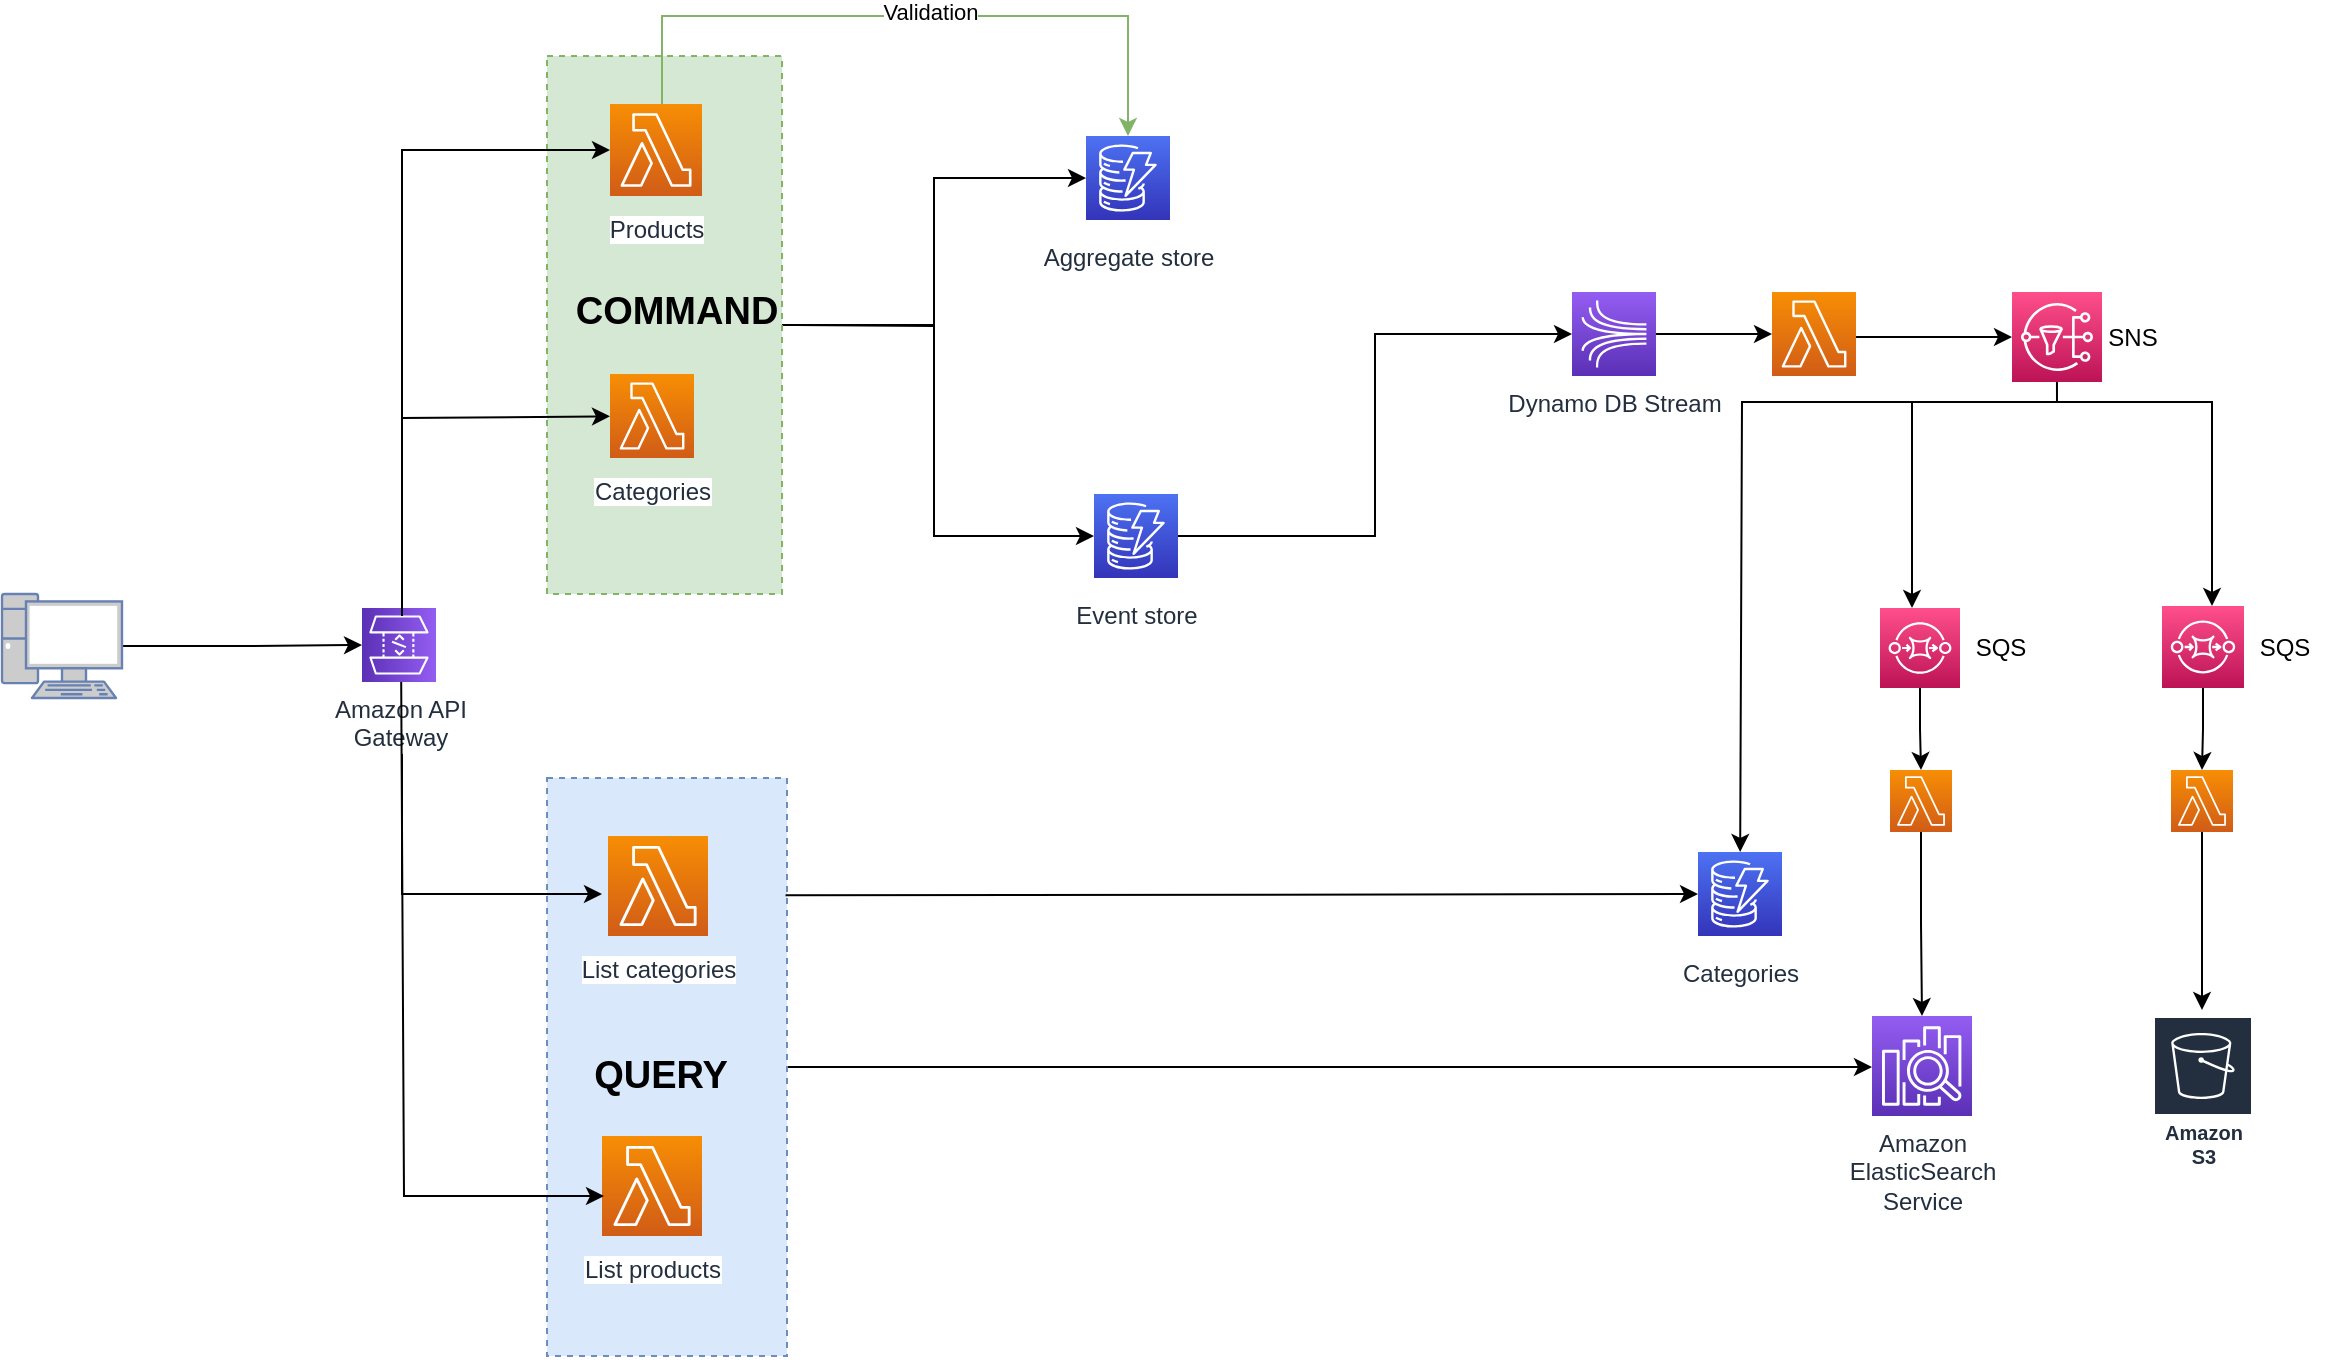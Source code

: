 <mxfile version="16.5.3" type="github">
  <diagram id="Ht1M8jgEwFfnCIfOTk4-" name="Page-1">
    <mxGraphModel dx="1648" dy="712" grid="1" gridSize="10" guides="1" tooltips="1" connect="1" arrows="1" fold="1" page="1" pageScale="1" pageWidth="1169" pageHeight="827" math="0" shadow="0">
      <root>
        <mxCell id="0" />
        <mxCell id="1" parent="0" />
        <mxCell id="GBsECiFbeyGKXCBm6ZJ--87" style="edgeStyle=orthogonalEdgeStyle;rounded=0;orthogonalLoop=1;jettySize=auto;html=1;fontSize=19;" parent="1" source="GBsECiFbeyGKXCBm6ZJ--56" target="UEzPUAAOIrF-is8g5C7q-119" edge="1">
          <mxGeometry relative="1" as="geometry">
            <mxPoint x="490" y="234.5" as="targetPoint" />
          </mxGeometry>
        </mxCell>
        <mxCell id="GBsECiFbeyGKXCBm6ZJ--56" value="" style="rounded=0;whiteSpace=wrap;html=1;dashed=1;fillColor=#d5e8d4;strokeColor=#82b366;" parent="1" vertex="1">
          <mxGeometry x="292.5" y="100" width="117.5" height="269" as="geometry" />
        </mxCell>
        <mxCell id="GBsECiFbeyGKXCBm6ZJ--110" style="edgeStyle=orthogonalEdgeStyle;rounded=0;orthogonalLoop=1;jettySize=auto;html=1;fontSize=19;" parent="1" source="GBsECiFbeyGKXCBm6ZJ--52" target="UEzPUAAOIrF-is8g5C7q-120" edge="1">
          <mxGeometry relative="1" as="geometry">
            <Array as="points">
              <mxPoint x="700" y="606" />
              <mxPoint x="700" y="606" />
            </Array>
          </mxGeometry>
        </mxCell>
        <mxCell id="GBsECiFbeyGKXCBm6ZJ--52" value="" style="rounded=0;whiteSpace=wrap;html=1;dashed=1;fillColor=#dae8fc;strokeColor=#6c8ebf;" parent="1" vertex="1">
          <mxGeometry x="292.5" y="461" width="120" height="289" as="geometry" />
        </mxCell>
        <mxCell id="UEzPUAAOIrF-is8g5C7q-113" value="Products" style="outlineConnect=0;fontColor=#232F3E;gradientColor=#F78E04;gradientDirection=north;fillColor=#D05C17;strokeColor=#ffffff;dashed=0;verticalLabelPosition=bottom;verticalAlign=top;align=center;html=1;fontSize=12;fontStyle=0;aspect=fixed;shape=mxgraph.aws4.resourceIcon;resIcon=mxgraph.aws4.lambda;labelBackgroundColor=#ffffff;spacingTop=3;" parent="1" vertex="1">
          <mxGeometry x="324" y="124" width="46" height="46" as="geometry" />
        </mxCell>
        <mxCell id="GBsECiFbeyGKXCBm6ZJ--49" style="edgeStyle=orthogonalEdgeStyle;rounded=0;orthogonalLoop=1;jettySize=auto;html=1;" parent="1" edge="1">
          <mxGeometry relative="1" as="geometry">
            <mxPoint x="220" y="442" as="sourcePoint" />
            <mxPoint x="320" y="519" as="targetPoint" />
            <Array as="points">
              <mxPoint x="220" y="519" />
            </Array>
          </mxGeometry>
        </mxCell>
        <mxCell id="UEzPUAAOIrF-is8g5C7q-114" value="Amazon API&lt;br&gt;Gateway&lt;br&gt;" style="outlineConnect=0;fontColor=#232F3E;gradientColor=#945DF2;gradientDirection=north;fillColor=#5A30B5;strokeColor=#ffffff;dashed=0;verticalLabelPosition=bottom;verticalAlign=top;align=center;html=1;fontSize=12;fontStyle=0;aspect=fixed;shape=mxgraph.aws4.resourceIcon;resIcon=mxgraph.aws4.api_gateway;labelBackgroundColor=#ffffff;direction=south;" parent="1" vertex="1">
          <mxGeometry x="200" y="376" width="37" height="37" as="geometry" />
        </mxCell>
        <mxCell id="GBsECiFbeyGKXCBm6ZJ--88" style="edgeStyle=orthogonalEdgeStyle;rounded=0;orthogonalLoop=1;jettySize=auto;html=1;entryX=0;entryY=0.5;entryDx=0;entryDy=0;entryPerimeter=0;fontSize=19;" parent="1" source="y-va335iiFKoZHgHFdhD-2" target="GBsECiFbeyGKXCBm6ZJ--7" edge="1">
          <mxGeometry relative="1" as="geometry">
            <mxPoint x="587" y="330" as="sourcePoint" />
          </mxGeometry>
        </mxCell>
        <mxCell id="UEzPUAAOIrF-is8g5C7q-119" value="Aggregate store" style="outlineConnect=0;fontColor=#232F3E;gradientColor=#4D72F3;gradientDirection=north;fillColor=#3334B9;strokeColor=#ffffff;dashed=0;verticalLabelPosition=bottom;verticalAlign=top;align=center;html=1;fontSize=12;fontStyle=0;aspect=fixed;shape=mxgraph.aws4.resourceIcon;resIcon=mxgraph.aws4.dynamodb;labelBackgroundColor=#ffffff;spacingTop=5;" parent="1" vertex="1">
          <mxGeometry x="562" y="140" width="42" height="42" as="geometry" />
        </mxCell>
        <mxCell id="UEzPUAAOIrF-is8g5C7q-120" value="Amazon&lt;br&gt;ElasticSearch&lt;br&gt;Service&lt;br&gt;" style="outlineConnect=0;fontColor=#232F3E;gradientColor=#945DF2;gradientDirection=north;fillColor=#5A30B5;strokeColor=#ffffff;dashed=0;verticalLabelPosition=bottom;verticalAlign=top;align=center;html=1;fontSize=12;fontStyle=0;aspect=fixed;shape=mxgraph.aws4.resourceIcon;resIcon=mxgraph.aws4.elasticsearch_service;labelBackgroundColor=#ffffff;" parent="1" vertex="1">
          <mxGeometry x="955" y="580" width="50" height="50" as="geometry" />
        </mxCell>
        <mxCell id="GBsECiFbeyGKXCBm6ZJ--93" style="edgeStyle=orthogonalEdgeStyle;rounded=0;orthogonalLoop=1;jettySize=auto;html=1;fontSize=19;" parent="1" source="GBsECiFbeyGKXCBm6ZJ--7" target="GBsECiFbeyGKXCBm6ZJ--66" edge="1">
          <mxGeometry relative="1" as="geometry">
            <mxPoint x="895" y="239" as="targetPoint" />
          </mxGeometry>
        </mxCell>
        <mxCell id="GBsECiFbeyGKXCBm6ZJ--7" value="Dynamo DB Stream" style="sketch=0;points=[[0,0,0],[0.25,0,0],[0.5,0,0],[0.75,0,0],[1,0,0],[0,1,0],[0.25,1,0],[0.5,1,0],[0.75,1,0],[1,1,0],[0,0.25,0],[0,0.5,0],[0,0.75,0],[1,0.25,0],[1,0.5,0],[1,0.75,0]];outlineConnect=0;fontColor=#232F3E;gradientColor=#945DF2;gradientDirection=north;fillColor=#5A30B5;strokeColor=#ffffff;dashed=0;verticalLabelPosition=bottom;verticalAlign=top;align=center;html=1;fontSize=12;fontStyle=0;aspect=fixed;shape=mxgraph.aws4.resourceIcon;resIcon=mxgraph.aws4.kinesis;" parent="1" vertex="1">
          <mxGeometry x="805" y="218" width="42" height="42" as="geometry" />
        </mxCell>
        <mxCell id="GBsECiFbeyGKXCBm6ZJ--15" style="edgeStyle=orthogonalEdgeStyle;rounded=0;orthogonalLoop=1;jettySize=auto;html=1;" parent="1" source="GBsECiFbeyGKXCBm6ZJ--14" target="UEzPUAAOIrF-is8g5C7q-114" edge="1">
          <mxGeometry relative="1" as="geometry" />
        </mxCell>
        <mxCell id="GBsECiFbeyGKXCBm6ZJ--14" value="" style="fontColor=#0066CC;verticalAlign=top;verticalLabelPosition=bottom;labelPosition=center;align=center;html=1;outlineConnect=0;fillColor=#CCCCCC;strokeColor=#6881B3;gradientColor=none;gradientDirection=north;strokeWidth=2;shape=mxgraph.networks.pc;" parent="1" vertex="1">
          <mxGeometry x="20" y="369" width="60" height="52" as="geometry" />
        </mxCell>
        <mxCell id="GBsECiFbeyGKXCBm6ZJ--43" value="List products" style="outlineConnect=0;fontColor=#232F3E;gradientColor=#F78E04;gradientDirection=north;fillColor=#D05C17;strokeColor=#ffffff;dashed=0;verticalLabelPosition=bottom;verticalAlign=top;align=center;html=1;fontSize=12;fontStyle=0;aspect=fixed;shape=mxgraph.aws4.resourceIcon;resIcon=mxgraph.aws4.lambda;labelBackgroundColor=#ffffff;spacingTop=3;" parent="1" vertex="1">
          <mxGeometry x="320" y="640" width="50" height="50" as="geometry" />
        </mxCell>
        <mxCell id="GBsECiFbeyGKXCBm6ZJ--48" value="List categories" style="outlineConnect=0;fontColor=#232F3E;gradientColor=#F78E04;gradientDirection=north;fillColor=#D05C17;strokeColor=#ffffff;dashed=0;verticalLabelPosition=bottom;verticalAlign=top;align=center;html=1;fontSize=12;fontStyle=0;aspect=fixed;shape=mxgraph.aws4.resourceIcon;resIcon=mxgraph.aws4.lambda;labelBackgroundColor=#ffffff;spacingTop=3;" parent="1" vertex="1">
          <mxGeometry x="323" y="490" width="50" height="50" as="geometry" />
        </mxCell>
        <mxCell id="GBsECiFbeyGKXCBm6ZJ--51" value="" style="endArrow=classic;html=1;rounded=0;" parent="1" edge="1">
          <mxGeometry width="50" height="50" relative="1" as="geometry">
            <mxPoint x="219.601" y="413" as="sourcePoint" />
            <mxPoint x="321" y="670" as="targetPoint" />
            <Array as="points">
              <mxPoint x="221" y="670" />
            </Array>
          </mxGeometry>
        </mxCell>
        <mxCell id="GBsECiFbeyGKXCBm6ZJ--53" value="&lt;font style=&quot;font-size: 19px&quot;&gt;QUERY&lt;/font&gt;" style="text;html=1;strokeColor=none;fillColor=none;align=center;verticalAlign=middle;whiteSpace=wrap;rounded=0;dashed=1;fontStyle=1" parent="1" vertex="1">
          <mxGeometry x="307" y="590" width="85" height="40" as="geometry" />
        </mxCell>
        <mxCell id="GBsECiFbeyGKXCBm6ZJ--59" value="Categories" style="outlineConnect=0;fontColor=#232F3E;gradientColor=#F78E04;gradientDirection=north;fillColor=#D05C17;strokeColor=#ffffff;dashed=0;verticalLabelPosition=bottom;verticalAlign=top;align=center;html=1;fontSize=12;fontStyle=0;aspect=fixed;shape=mxgraph.aws4.resourceIcon;resIcon=mxgraph.aws4.lambda;labelBackgroundColor=#ffffff;spacingTop=3;" parent="1" vertex="1">
          <mxGeometry x="324" y="259" width="42" height="42" as="geometry" />
        </mxCell>
        <mxCell id="GBsECiFbeyGKXCBm6ZJ--60" value="&lt;font style=&quot;font-size: 19px&quot;&gt;COMMAND&lt;/font&gt;" style="text;html=1;strokeColor=none;fillColor=none;align=center;verticalAlign=middle;whiteSpace=wrap;rounded=0;dashed=1;fontStyle=1" parent="1" vertex="1">
          <mxGeometry x="315" y="208" width="85" height="40" as="geometry" />
        </mxCell>
        <mxCell id="GBsECiFbeyGKXCBm6ZJ--92" style="edgeStyle=orthogonalEdgeStyle;rounded=0;orthogonalLoop=1;jettySize=auto;html=1;fontSize=19;entryX=0;entryY=0.5;entryDx=0;entryDy=0;entryPerimeter=0;" parent="1" source="GBsECiFbeyGKXCBm6ZJ--66" target="GBsECiFbeyGKXCBm6ZJ--96" edge="1">
          <mxGeometry relative="1" as="geometry">
            <mxPoint x="995" y="239" as="targetPoint" />
            <Array as="points">
              <mxPoint x="986" y="241" />
            </Array>
          </mxGeometry>
        </mxCell>
        <mxCell id="GBsECiFbeyGKXCBm6ZJ--66" value="" style="outlineConnect=0;fontColor=#232F3E;gradientColor=#F78E04;gradientDirection=north;fillColor=#D05C17;strokeColor=#ffffff;dashed=0;verticalLabelPosition=bottom;verticalAlign=top;align=center;html=1;fontSize=12;fontStyle=0;aspect=fixed;shape=mxgraph.aws4.resourceIcon;resIcon=mxgraph.aws4.lambda;labelBackgroundColor=#ffffff;spacingTop=3;" parent="1" vertex="1">
          <mxGeometry x="905" y="218" width="42" height="42" as="geometry" />
        </mxCell>
        <mxCell id="GBsECiFbeyGKXCBm6ZJ--68" value="" style="endArrow=classic;html=1;rounded=0;fontSize=19;" parent="1" target="GBsECiFbeyGKXCBm6ZJ--59" edge="1">
          <mxGeometry width="50" height="50" relative="1" as="geometry">
            <mxPoint x="220" y="380" as="sourcePoint" />
            <mxPoint x="220" y="280" as="targetPoint" />
            <Array as="points">
              <mxPoint x="220" y="281" />
            </Array>
          </mxGeometry>
        </mxCell>
        <mxCell id="GBsECiFbeyGKXCBm6ZJ--69" value="" style="endArrow=classic;html=1;rounded=0;fontSize=19;" parent="1" target="UEzPUAAOIrF-is8g5C7q-113" edge="1">
          <mxGeometry width="50" height="50" relative="1" as="geometry">
            <mxPoint x="220" y="380" as="sourcePoint" />
            <mxPoint x="250" y="320" as="targetPoint" />
            <Array as="points">
              <mxPoint x="220" y="147" />
              <mxPoint x="220" y="147" />
            </Array>
          </mxGeometry>
        </mxCell>
        <mxCell id="GBsECiFbeyGKXCBm6ZJ--101" style="edgeStyle=orthogonalEdgeStyle;rounded=0;orthogonalLoop=1;jettySize=auto;html=1;fontSize=19;" parent="1" source="GBsECiFbeyGKXCBm6ZJ--81" target="UEzPUAAOIrF-is8g5C7q-120" edge="1">
          <mxGeometry relative="1" as="geometry" />
        </mxCell>
        <mxCell id="GBsECiFbeyGKXCBm6ZJ--81" value="" style="outlineConnect=0;fontColor=#232F3E;gradientColor=#F78E04;gradientDirection=north;fillColor=#D05C17;strokeColor=#ffffff;dashed=0;verticalLabelPosition=bottom;verticalAlign=top;align=center;html=1;fontSize=12;fontStyle=0;aspect=fixed;shape=mxgraph.aws4.resourceIcon;resIcon=mxgraph.aws4.lambda;labelBackgroundColor=#ffffff;spacingTop=3;" parent="1" vertex="1">
          <mxGeometry x="964" y="457" width="31" height="31" as="geometry" />
        </mxCell>
        <mxCell id="GBsECiFbeyGKXCBm6ZJ--102" style="edgeStyle=orthogonalEdgeStyle;rounded=0;orthogonalLoop=1;jettySize=auto;html=1;fontSize=19;" parent="1" source="GBsECiFbeyGKXCBm6ZJ--83" edge="1">
          <mxGeometry relative="1" as="geometry">
            <mxPoint x="1120" y="577" as="targetPoint" />
          </mxGeometry>
        </mxCell>
        <mxCell id="GBsECiFbeyGKXCBm6ZJ--83" value="" style="outlineConnect=0;fontColor=#232F3E;gradientColor=#F78E04;gradientDirection=north;fillColor=#D05C17;strokeColor=#ffffff;dashed=0;verticalLabelPosition=bottom;verticalAlign=top;align=center;html=1;fontSize=12;fontStyle=0;aspect=fixed;shape=mxgraph.aws4.resourceIcon;resIcon=mxgraph.aws4.lambda;labelBackgroundColor=#ffffff;spacingTop=3;" parent="1" vertex="1">
          <mxGeometry x="1104.5" y="457" width="31" height="31" as="geometry" />
        </mxCell>
        <mxCell id="GBsECiFbeyGKXCBm6ZJ--86" value="Amazon S3" style="sketch=0;outlineConnect=0;fontColor=#232F3E;gradientColor=none;strokeColor=#ffffff;fillColor=#232F3E;dashed=0;verticalLabelPosition=middle;verticalAlign=bottom;align=center;html=1;whiteSpace=wrap;fontSize=10;fontStyle=1;spacing=3;shape=mxgraph.aws4.productIcon;prIcon=mxgraph.aws4.s3;" parent="1" vertex="1">
          <mxGeometry x="1095.5" y="580" width="50" height="80" as="geometry" />
        </mxCell>
        <mxCell id="GBsECiFbeyGKXCBm6ZJ--105" style="edgeStyle=orthogonalEdgeStyle;rounded=0;orthogonalLoop=1;jettySize=auto;html=1;fontSize=19;" parent="1" target="GBsECiFbeyGKXCBm6ZJ--98" edge="1">
          <mxGeometry relative="1" as="geometry">
            <Array as="points">
              <mxPoint x="1048" y="273" />
              <mxPoint x="975" y="273" />
            </Array>
            <mxPoint x="1048" y="273" as="sourcePoint" />
          </mxGeometry>
        </mxCell>
        <mxCell id="GBsECiFbeyGKXCBm6ZJ--106" style="edgeStyle=orthogonalEdgeStyle;rounded=0;orthogonalLoop=1;jettySize=auto;html=1;fontSize=19;" parent="1" edge="1" target="GBsECiFbeyGKXCBm6ZJ--99">
          <mxGeometry relative="1" as="geometry">
            <mxPoint x="1047.478" y="263.0" as="sourcePoint" />
            <mxPoint x="1125" y="303" as="targetPoint" />
            <Array as="points">
              <mxPoint x="1048" y="273" />
              <mxPoint x="1125" y="273" />
            </Array>
          </mxGeometry>
        </mxCell>
        <mxCell id="GBsECiFbeyGKXCBm6ZJ--96" value="" style="sketch=0;points=[[0,0,0],[0.25,0,0],[0.5,0,0],[0.75,0,0],[1,0,0],[0,1,0],[0.25,1,0],[0.5,1,0],[0.75,1,0],[1,1,0],[0,0.25,0],[0,0.5,0],[0,0.75,0],[1,0.25,0],[1,0.5,0],[1,0.75,0]];outlineConnect=0;fontColor=#232F3E;gradientColor=#FF4F8B;gradientDirection=north;fillColor=#BC1356;strokeColor=#ffffff;dashed=0;verticalLabelPosition=bottom;verticalAlign=top;align=center;html=1;fontSize=12;fontStyle=0;aspect=fixed;shape=mxgraph.aws4.resourceIcon;resIcon=mxgraph.aws4.sns;" parent="1" vertex="1">
          <mxGeometry x="1025" y="218" width="45" height="45" as="geometry" />
        </mxCell>
        <mxCell id="GBsECiFbeyGKXCBm6ZJ--103" style="edgeStyle=orthogonalEdgeStyle;rounded=0;orthogonalLoop=1;jettySize=auto;html=1;fontSize=19;" parent="1" source="GBsECiFbeyGKXCBm6ZJ--98" target="GBsECiFbeyGKXCBm6ZJ--81" edge="1">
          <mxGeometry relative="1" as="geometry" />
        </mxCell>
        <mxCell id="GBsECiFbeyGKXCBm6ZJ--98" value="" style="sketch=0;points=[[0,0,0],[0.25,0,0],[0.5,0,0],[0.75,0,0],[1,0,0],[0,1,0],[0.25,1,0],[0.5,1,0],[0.75,1,0],[1,1,0],[0,0.25,0],[0,0.5,0],[0,0.75,0],[1,0.25,0],[1,0.5,0],[1,0.75,0]];outlineConnect=0;fontColor=#232F3E;gradientColor=#FF4F8B;gradientDirection=north;fillColor=#BC1356;strokeColor=#ffffff;dashed=0;verticalLabelPosition=bottom;verticalAlign=top;align=center;html=1;fontSize=12;fontStyle=0;aspect=fixed;shape=mxgraph.aws4.resourceIcon;resIcon=mxgraph.aws4.sqs;" parent="1" vertex="1">
          <mxGeometry x="959" y="376" width="40" height="40" as="geometry" />
        </mxCell>
        <mxCell id="GBsECiFbeyGKXCBm6ZJ--104" style="edgeStyle=orthogonalEdgeStyle;rounded=0;orthogonalLoop=1;jettySize=auto;html=1;fontSize=19;" parent="1" source="GBsECiFbeyGKXCBm6ZJ--99" target="GBsECiFbeyGKXCBm6ZJ--83" edge="1">
          <mxGeometry relative="1" as="geometry" />
        </mxCell>
        <mxCell id="GBsECiFbeyGKXCBm6ZJ--99" value="" style="sketch=0;points=[[0,0,0],[0.25,0,0],[0.5,0,0],[0.75,0,0],[1,0,0],[0,1,0],[0.25,1,0],[0.5,1,0],[0.75,1,0],[1,1,0],[0,0.25,0],[0,0.5,0],[0,0.75,0],[1,0.25,0],[1,0.5,0],[1,0.75,0]];outlineConnect=0;fontColor=#232F3E;gradientColor=#FF4F8B;gradientDirection=north;fillColor=#BC1356;strokeColor=#ffffff;dashed=0;verticalLabelPosition=bottom;verticalAlign=top;align=center;html=1;fontSize=12;fontStyle=0;aspect=fixed;shape=mxgraph.aws4.resourceIcon;resIcon=mxgraph.aws4.sqs;" parent="1" vertex="1">
          <mxGeometry x="1100" y="375" width="41" height="41" as="geometry" />
        </mxCell>
        <mxCell id="y-va335iiFKoZHgHFdhD-2" value="Event store" style="outlineConnect=0;fontColor=#232F3E;gradientColor=#4D72F3;gradientDirection=north;fillColor=#3334B9;strokeColor=#ffffff;dashed=0;verticalLabelPosition=bottom;verticalAlign=top;align=center;html=1;fontSize=12;fontStyle=0;aspect=fixed;shape=mxgraph.aws4.resourceIcon;resIcon=mxgraph.aws4.dynamodb;labelBackgroundColor=#ffffff;spacingTop=5;" parent="1" vertex="1">
          <mxGeometry x="566" y="319" width="42" height="42" as="geometry" />
        </mxCell>
        <mxCell id="y-va335iiFKoZHgHFdhD-4" value="" style="endArrow=classic;html=1;rounded=0;exitX=1;exitY=0.5;exitDx=0;exitDy=0;" parent="1" target="y-va335iiFKoZHgHFdhD-2" edge="1">
          <mxGeometry width="50" height="50" relative="1" as="geometry">
            <mxPoint x="416.0" y="234.5" as="sourcePoint" />
            <mxPoint x="564" y="340" as="targetPoint" />
            <Array as="points">
              <mxPoint x="486" y="235" />
              <mxPoint x="486" y="340" />
            </Array>
          </mxGeometry>
        </mxCell>
        <mxCell id="y-va335iiFKoZHgHFdhD-10" value="" style="endArrow=classic;html=1;rounded=0;fillColor=#d5e8d4;strokeColor=#82b366;" parent="1" target="UEzPUAAOIrF-is8g5C7q-119" edge="1">
          <mxGeometry width="50" height="50" relative="1" as="geometry">
            <mxPoint x="350" y="124" as="sourcePoint" />
            <mxPoint x="580" y="120" as="targetPoint" />
            <Array as="points">
              <mxPoint x="350" y="80" />
              <mxPoint x="583" y="80" />
              <mxPoint x="583" y="120" />
            </Array>
          </mxGeometry>
        </mxCell>
        <mxCell id="y-va335iiFKoZHgHFdhD-11" value="Validation" style="edgeLabel;html=1;align=center;verticalAlign=middle;resizable=0;points=[];" parent="y-va335iiFKoZHgHFdhD-10" vertex="1" connectable="0">
          <mxGeometry x="0.056" y="2" relative="1" as="geometry">
            <mxPoint as="offset" />
          </mxGeometry>
        </mxCell>
        <mxCell id="y-va335iiFKoZHgHFdhD-14" value="SNS" style="text;html=1;align=center;verticalAlign=middle;resizable=0;points=[];autosize=1;strokeColor=none;fillColor=none;" parent="1" vertex="1">
          <mxGeometry x="1064.5" y="230.5" width="40" height="20" as="geometry" />
        </mxCell>
        <mxCell id="y-va335iiFKoZHgHFdhD-15" value="SQS" style="text;html=1;align=center;verticalAlign=middle;resizable=0;points=[];autosize=1;strokeColor=none;fillColor=none;" parent="1" vertex="1">
          <mxGeometry x="999" y="385.5" width="40" height="20" as="geometry" />
        </mxCell>
        <mxCell id="y-va335iiFKoZHgHFdhD-16" value="SQS" style="text;html=1;align=center;verticalAlign=middle;resizable=0;points=[];autosize=1;strokeColor=none;fillColor=none;" parent="1" vertex="1">
          <mxGeometry x="1141" y="386" width="40" height="20" as="geometry" />
        </mxCell>
        <mxCell id="kerWbNC0OrhTBdMceqLn-1" value="Categories" style="outlineConnect=0;fontColor=#232F3E;gradientColor=#4D72F3;gradientDirection=north;fillColor=#3334B9;strokeColor=#ffffff;dashed=0;verticalLabelPosition=bottom;verticalAlign=top;align=center;html=1;fontSize=12;fontStyle=0;aspect=fixed;shape=mxgraph.aws4.resourceIcon;resIcon=mxgraph.aws4.dynamodb;labelBackgroundColor=#ffffff;spacingTop=5;" vertex="1" parent="1">
          <mxGeometry x="868" y="498" width="42" height="42" as="geometry" />
        </mxCell>
        <mxCell id="kerWbNC0OrhTBdMceqLn-2" value="" style="endArrow=classic;html=1;rounded=0;exitX=0.994;exitY=0.203;exitDx=0;exitDy=0;exitPerimeter=0;" edge="1" parent="1" source="GBsECiFbeyGKXCBm6ZJ--52" target="kerWbNC0OrhTBdMceqLn-1">
          <mxGeometry width="50" height="50" relative="1" as="geometry">
            <mxPoint x="412.5" y="530" as="sourcePoint" />
            <mxPoint x="462.5" y="480" as="targetPoint" />
          </mxGeometry>
        </mxCell>
        <mxCell id="kerWbNC0OrhTBdMceqLn-3" value="" style="endArrow=classic;html=1;rounded=0;" edge="1" parent="1" target="kerWbNC0OrhTBdMceqLn-1">
          <mxGeometry width="50" height="50" relative="1" as="geometry">
            <mxPoint x="990" y="273" as="sourcePoint" />
            <mxPoint x="884.506" y="501" as="targetPoint" />
            <Array as="points">
              <mxPoint x="890" y="273" />
            </Array>
          </mxGeometry>
        </mxCell>
      </root>
    </mxGraphModel>
  </diagram>
</mxfile>
